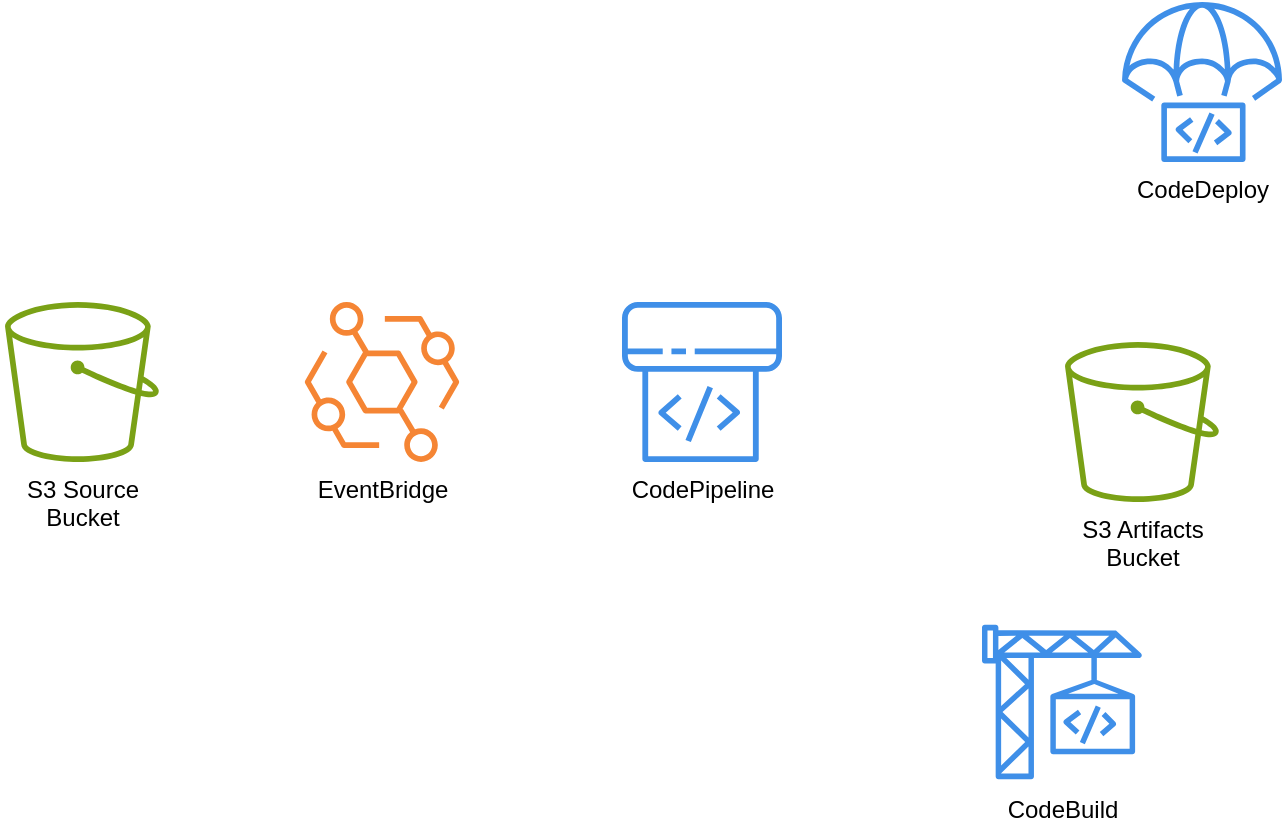 <mxfile>
    <diagram id="3Vtg08yl8JlHhC2cZIUW" name="ページ1">
        <mxGraphModel dx="871" dy="633" grid="1" gridSize="10" guides="1" tooltips="1" connect="1" arrows="1" fold="1" page="1" pageScale="1" pageWidth="827" pageHeight="1169" math="0" shadow="0">
            <root>
                <mxCell id="0"/>
                <mxCell id="1" parent="0"/>
                <mxCell id="2" value="CodePipeline" style="outlineConnect=0;dashed=0;verticalLabelPosition=bottom;verticalAlign=top;align=center;html=1;shape=mxgraph.aws4.codepipeline;fillColor=#3F8FE8;gradientColor=none;" vertex="1" parent="1">
                    <mxGeometry x="390" y="450" width="80" height="80" as="geometry"/>
                </mxCell>
                <mxCell id="3" value="CodeBuild" style="outlineConnect=0;dashed=0;verticalLabelPosition=bottom;verticalAlign=top;align=center;html=1;shape=mxgraph.aws4.codebuild;fillColor=#3F8FE8;gradientColor=none;" vertex="1" parent="1">
                    <mxGeometry x="570" y="610" width="80" height="80" as="geometry"/>
                </mxCell>
                <mxCell id="4" value="CodeDeploy" style="outlineConnect=0;dashed=0;verticalLabelPosition=bottom;verticalAlign=top;align=center;html=1;shape=mxgraph.aws4.codedeploy;fillColor=#3F8FE8;gradientColor=none;" vertex="1" parent="1">
                    <mxGeometry x="640" y="300" width="80" height="80" as="geometry"/>
                </mxCell>
                <mxCell id="5" value="S3 Source&#xa;Bucket" style="outlineConnect=0;dashed=0;verticalLabelPosition=bottom;verticalAlign=top;align=center;html=1;shape=mxgraph.aws4.s3;fillColor=#7AA116;gradientColor=none;" vertex="1" parent="1">
                    <mxGeometry x="80" y="450" width="80" height="80" as="geometry"/>
                </mxCell>
                <mxCell id="6" value="EventBridge" style="outlineConnect=0;dashed=0;verticalLabelPosition=bottom;verticalAlign=top;align=center;html=1;shape=mxgraph.aws4.eventbridge;fillColor=#F58534;gradientColor=none;" vertex="1" parent="1">
                    <mxGeometry x="230" y="450" width="80" height="80" as="geometry"/>
                </mxCell>
                <mxCell id="7" value="S3 Artifacts&#xa;Bucket" style="outlineConnect=0;dashed=0;verticalLabelPosition=bottom;verticalAlign=top;align=center;html=1;shape=mxgraph.aws4.s3;fillColor=#7AA116;gradientColor=none;" vertex="1" parent="1">
                    <mxGeometry x="610" y="470" width="80" height="80" as="geometry"/>
                </mxCell>
            </root>
        </mxGraphModel>
    </diagram>
</mxfile>